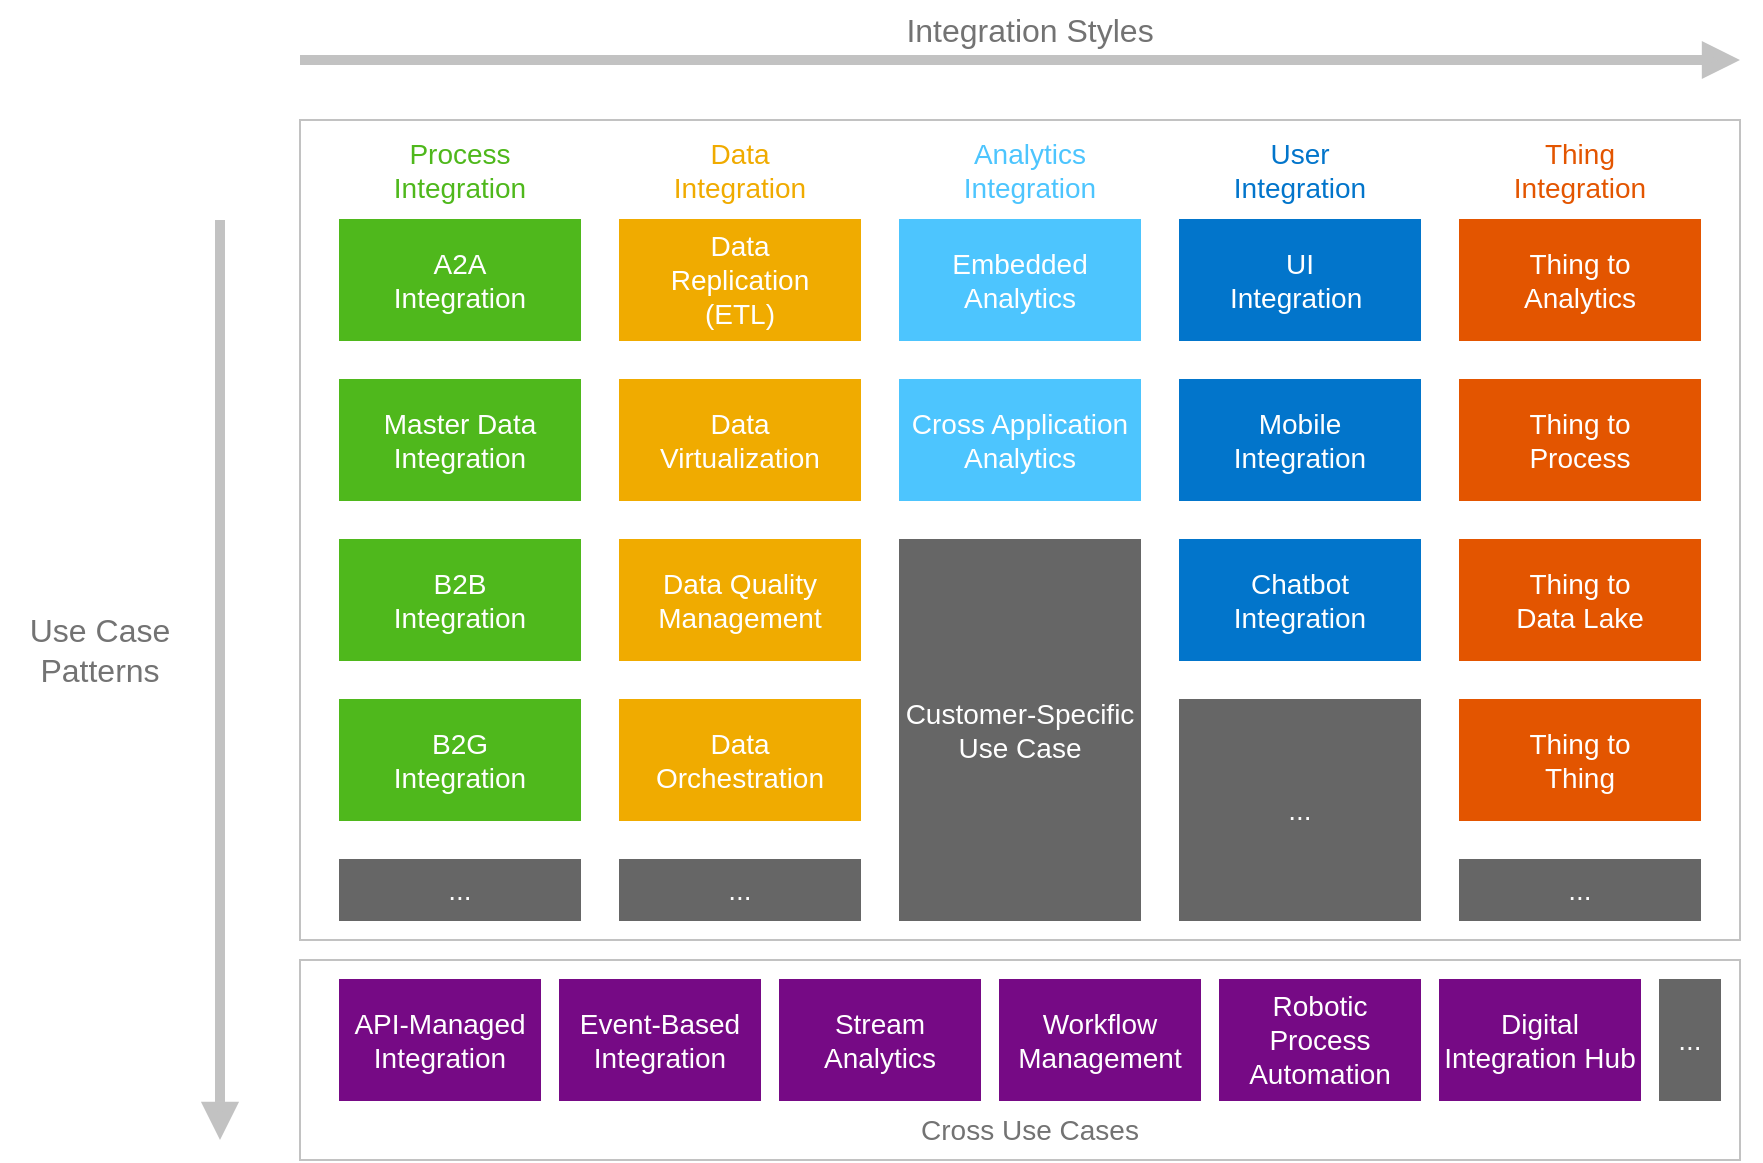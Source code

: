 <mxfile version="22.0.8" type="github">
  <diagram name="Page-1" id="HYyu_cSy8JmeBHL3JilJ">
    <mxGraphModel dx="906" dy="617" grid="1" gridSize="10" guides="1" tooltips="1" connect="1" arrows="1" fold="1" page="1" pageScale="1" pageWidth="827" pageHeight="1169" math="0" shadow="0">
      <root>
        <mxCell id="0" />
        <mxCell id="1" parent="0" />
        <mxCell id="9nHdFdvTk97s6JKvXVY3-1" value="" style="endArrow=block;html=1;rounded=0;strokeWidth=5;strokeColor=#C2C2C2;endFill=1;" edge="1" parent="1">
          <mxGeometry width="50" height="50" relative="1" as="geometry">
            <mxPoint x="160" y="50" as="sourcePoint" />
            <mxPoint x="880" y="50" as="targetPoint" />
          </mxGeometry>
        </mxCell>
        <mxCell id="9nHdFdvTk97s6JKvXVY3-2" value="" style="endArrow=block;html=1;rounded=0;strokeWidth=5;strokeColor=#C2C2C2;endFill=1;" edge="1" parent="1">
          <mxGeometry width="50" height="50" relative="1" as="geometry">
            <mxPoint x="120" y="130" as="sourcePoint" />
            <mxPoint x="120" y="590" as="targetPoint" />
          </mxGeometry>
        </mxCell>
        <mxCell id="9nHdFdvTk97s6JKvXVY3-3" value="Integration Styles" style="text;html=1;strokeColor=none;fillColor=none;align=center;verticalAlign=middle;whiteSpace=wrap;rounded=0;fontColor=#737373;fontSize=16;" vertex="1" parent="1">
          <mxGeometry x="410" y="20" width="230" height="30" as="geometry" />
        </mxCell>
        <mxCell id="9nHdFdvTk97s6JKvXVY3-4" value="Use Case&lt;br&gt;Patterns" style="text;html=1;strokeColor=none;fillColor=none;align=center;verticalAlign=middle;whiteSpace=wrap;rounded=0;fontColor=#737373;fontSize=16;" vertex="1" parent="1">
          <mxGeometry x="10" y="300" width="100" height="90" as="geometry" />
        </mxCell>
        <mxCell id="9nHdFdvTk97s6JKvXVY3-5" value="" style="rounded=0;whiteSpace=wrap;html=1;strokeColor=#C2C2C2;fontSize=14;" vertex="1" parent="1">
          <mxGeometry x="160" y="80" width="720" height="410" as="geometry" />
        </mxCell>
        <mxCell id="9nHdFdvTk97s6JKvXVY3-6" value="&lt;font style=&quot;font-size: 14px;&quot;&gt;A2A &lt;br style=&quot;font-size: 14px;&quot;&gt;Integration&lt;/font&gt;" style="rounded=0;whiteSpace=wrap;html=1;fontColor=#FFFFFF;fillColor=#4FB81C;strokeColor=#4FB81C;fontSize=14;" vertex="1" parent="1">
          <mxGeometry x="180" y="130" width="120" height="60" as="geometry" />
        </mxCell>
        <mxCell id="9nHdFdvTk97s6JKvXVY3-7" value="Process Integration" style="text;html=1;strokeColor=none;fillColor=none;align=center;verticalAlign=middle;whiteSpace=wrap;rounded=0;fontColor=#4FB81C;fontSize=14;" vertex="1" parent="1">
          <mxGeometry x="180" y="90" width="120" height="30" as="geometry" />
        </mxCell>
        <mxCell id="9nHdFdvTk97s6JKvXVY3-8" value="&lt;font style=&quot;font-size: 14px;&quot;&gt;Master Data Integration&lt;/font&gt;" style="rounded=0;whiteSpace=wrap;html=1;fontColor=#FFFFFF;fillColor=#4FB81C;strokeColor=#4FB81C;fontSize=14;" vertex="1" parent="1">
          <mxGeometry x="180" y="210" width="120" height="60" as="geometry" />
        </mxCell>
        <mxCell id="9nHdFdvTk97s6JKvXVY3-9" value="&lt;font style=&quot;font-size: 14px;&quot;&gt;B2B &lt;br style=&quot;font-size: 14px;&quot;&gt;Integration&lt;/font&gt;" style="rounded=0;whiteSpace=wrap;html=1;fontColor=#FFFFFF;fillColor=#4FB81C;strokeColor=#4FB81C;fontSize=14;" vertex="1" parent="1">
          <mxGeometry x="180" y="290" width="120" height="60" as="geometry" />
        </mxCell>
        <mxCell id="9nHdFdvTk97s6JKvXVY3-10" value="&lt;font style=&quot;font-size: 14px;&quot;&gt;B2G&lt;br style=&quot;font-size: 14px;&quot;&gt;Integration&lt;/font&gt;" style="rounded=0;whiteSpace=wrap;html=1;fontColor=#FFFFFF;fillColor=#4FB81C;strokeColor=#4FB81C;fontSize=14;" vertex="1" parent="1">
          <mxGeometry x="180" y="370" width="120" height="60" as="geometry" />
        </mxCell>
        <mxCell id="9nHdFdvTk97s6JKvXVY3-11" value="&lt;span style=&quot;font-size: 14px;&quot;&gt;...&lt;/span&gt;" style="rounded=0;whiteSpace=wrap;html=1;fontColor=#FFFFFF;fillColor=#666666;strokeColor=#666666;" vertex="1" parent="1">
          <mxGeometry x="180" y="450" width="120" height="30" as="geometry" />
        </mxCell>
        <mxCell id="9nHdFdvTk97s6JKvXVY3-12" value="" style="rounded=0;whiteSpace=wrap;html=1;strokeColor=#C2C2C2;" vertex="1" parent="1">
          <mxGeometry x="160" y="500" width="720" height="100" as="geometry" />
        </mxCell>
        <mxCell id="9nHdFdvTk97s6JKvXVY3-13" value="&lt;span style=&quot;font-size: 14px;&quot;&gt;Data &lt;br style=&quot;font-size: 14px;&quot;&gt;Replication &lt;br style=&quot;font-size: 14px;&quot;&gt;(ETL)&lt;/span&gt;" style="rounded=0;whiteSpace=wrap;html=1;fontColor=#FFFFFF;fillColor=#F0AB00;strokeColor=#F0AB00;fontSize=14;" vertex="1" parent="1">
          <mxGeometry x="320" y="130" width="120" height="60" as="geometry" />
        </mxCell>
        <mxCell id="9nHdFdvTk97s6JKvXVY3-14" value="Data &lt;br&gt;Integration" style="text;html=1;strokeColor=none;fillColor=none;align=center;verticalAlign=middle;whiteSpace=wrap;rounded=0;fontColor=#F0AB00;fontSize=14;" vertex="1" parent="1">
          <mxGeometry x="320" y="90" width="120" height="30" as="geometry" />
        </mxCell>
        <mxCell id="9nHdFdvTk97s6JKvXVY3-15" value="&lt;font style=&quot;font-size: 14px;&quot;&gt;Data &lt;br style=&quot;font-size: 14px;&quot;&gt;Virtualization&lt;/font&gt;" style="rounded=0;whiteSpace=wrap;html=1;fontColor=#FFFFFF;fillColor=#F0AB00;strokeColor=#F0AB00;fontSize=14;" vertex="1" parent="1">
          <mxGeometry x="320" y="210" width="120" height="60" as="geometry" />
        </mxCell>
        <mxCell id="9nHdFdvTk97s6JKvXVY3-16" value="&lt;span style=&quot;font-size: 14px;&quot;&gt;Data Quality Management&lt;/span&gt;" style="rounded=0;whiteSpace=wrap;html=1;fontColor=#FFFFFF;fillColor=#F0AB00;strokeColor=#F0AB00;fontSize=14;" vertex="1" parent="1">
          <mxGeometry x="320" y="290" width="120" height="60" as="geometry" />
        </mxCell>
        <mxCell id="9nHdFdvTk97s6JKvXVY3-17" value="&lt;span style=&quot;font-size: 14px;&quot;&gt;Data &lt;br style=&quot;font-size: 14px;&quot;&gt;Orchestration&lt;/span&gt;" style="rounded=0;whiteSpace=wrap;html=1;fontColor=#FFFFFF;fillColor=#F0AB00;strokeColor=#F0AB00;fontSize=14;" vertex="1" parent="1">
          <mxGeometry x="320" y="370" width="120" height="60" as="geometry" />
        </mxCell>
        <mxCell id="9nHdFdvTk97s6JKvXVY3-18" value="&lt;span style=&quot;font-size: 14px;&quot;&gt;...&lt;/span&gt;" style="rounded=0;whiteSpace=wrap;html=1;fontColor=#FFFFFF;fillColor=#666666;strokeColor=#666666;" vertex="1" parent="1">
          <mxGeometry x="320" y="450" width="120" height="30" as="geometry" />
        </mxCell>
        <mxCell id="9nHdFdvTk97s6JKvXVY3-19" value="&lt;span style=&quot;font-size: 14px;&quot;&gt;Thing to &lt;br style=&quot;font-size: 14px;&quot;&gt;Analytics&lt;/span&gt;" style="rounded=0;whiteSpace=wrap;html=1;fontColor=#FFFFFF;fillColor=#E35500;strokeColor=#E35500;fontSize=14;" vertex="1" parent="1">
          <mxGeometry x="740" y="130" width="120" height="60" as="geometry" />
        </mxCell>
        <mxCell id="9nHdFdvTk97s6JKvXVY3-20" value="Thing&lt;br&gt;Integration" style="text;html=1;strokeColor=none;fillColor=none;align=center;verticalAlign=middle;whiteSpace=wrap;rounded=0;fontColor=#E35500;fontSize=14;" vertex="1" parent="1">
          <mxGeometry x="740" y="90" width="120" height="30" as="geometry" />
        </mxCell>
        <mxCell id="9nHdFdvTk97s6JKvXVY3-21" value="Thing to&lt;br style=&quot;border-color: var(--border-color); font-size: 14px;&quot;&gt;&lt;span style=&quot;font-size: 14px;&quot;&gt;Process&lt;/span&gt;" style="rounded=0;whiteSpace=wrap;html=1;fontColor=#FFFFFF;fillColor=#E35500;strokeColor=#E35500;fontSize=14;" vertex="1" parent="1">
          <mxGeometry x="740" y="210" width="120" height="60" as="geometry" />
        </mxCell>
        <mxCell id="9nHdFdvTk97s6JKvXVY3-22" value="&lt;span style=&quot;font-size: 14px;&quot;&gt;Thing to &lt;br style=&quot;font-size: 14px;&quot;&gt;Data Lake&lt;/span&gt;" style="rounded=0;whiteSpace=wrap;html=1;fontColor=#FFFFFF;fillColor=#E35500;strokeColor=#E35500;fontSize=14;" vertex="1" parent="1">
          <mxGeometry x="740" y="290" width="120" height="60" as="geometry" />
        </mxCell>
        <mxCell id="9nHdFdvTk97s6JKvXVY3-23" value="&lt;span style=&quot;font-size: 14px;&quot;&gt;Thing to &lt;br style=&quot;font-size: 14px;&quot;&gt;Thing&lt;/span&gt;" style="rounded=0;whiteSpace=wrap;html=1;fontColor=#FFFFFF;fillColor=#E35500;strokeColor=#E35500;fontSize=14;" vertex="1" parent="1">
          <mxGeometry x="740" y="370" width="120" height="60" as="geometry" />
        </mxCell>
        <mxCell id="9nHdFdvTk97s6JKvXVY3-24" value="&lt;span style=&quot;font-size: 14px;&quot;&gt;...&lt;/span&gt;" style="rounded=0;whiteSpace=wrap;html=1;fontColor=#FFFFFF;fillColor=#666666;strokeColor=#666666;" vertex="1" parent="1">
          <mxGeometry x="740" y="450" width="120" height="30" as="geometry" />
        </mxCell>
        <mxCell id="9nHdFdvTk97s6JKvXVY3-25" value="&lt;div&gt;Embedded Analytics&lt;/div&gt;" style="rounded=0;whiteSpace=wrap;html=1;fontColor=#FFFFFF;fillColor=#4DC5FE;strokeColor=#4DC5FE;fontSize=14;" vertex="1" parent="1">
          <mxGeometry x="460" y="130" width="120" height="60" as="geometry" />
        </mxCell>
        <mxCell id="9nHdFdvTk97s6JKvXVY3-26" value="Analytics&lt;br&gt;Integration" style="text;html=1;strokeColor=none;fillColor=none;align=center;verticalAlign=middle;whiteSpace=wrap;rounded=0;fontColor=#4DC5FE;fontSize=14;" vertex="1" parent="1">
          <mxGeometry x="465" y="90" width="120" height="30" as="geometry" />
        </mxCell>
        <mxCell id="9nHdFdvTk97s6JKvXVY3-27" value="&lt;div&gt;Cross Application Analytics&lt;/div&gt;" style="rounded=0;whiteSpace=wrap;html=1;fontColor=#FFFFFF;fillColor=#4DC5FE;strokeColor=#4DC5FE;fontSize=14;" vertex="1" parent="1">
          <mxGeometry x="460" y="210" width="120" height="60" as="geometry" />
        </mxCell>
        <mxCell id="9nHdFdvTk97s6JKvXVY3-28" value="&lt;div&gt;UI&lt;br&gt;Integration&amp;nbsp;&lt;/div&gt;" style="rounded=0;whiteSpace=wrap;html=1;fontColor=#FFFFFF;fillColor=#0275CB;strokeColor=#0275CB;fontSize=14;" vertex="1" parent="1">
          <mxGeometry x="600" y="130" width="120" height="60" as="geometry" />
        </mxCell>
        <mxCell id="9nHdFdvTk97s6JKvXVY3-29" value="User&lt;br&gt;Integration" style="text;html=1;strokeColor=none;fillColor=none;align=center;verticalAlign=middle;whiteSpace=wrap;rounded=0;fontColor=#0275CB;fontSize=14;" vertex="1" parent="1">
          <mxGeometry x="600" y="90" width="120" height="30" as="geometry" />
        </mxCell>
        <mxCell id="9nHdFdvTk97s6JKvXVY3-30" value="&lt;div&gt;Mobile&lt;br&gt;Integration&lt;/div&gt;" style="rounded=0;whiteSpace=wrap;html=1;fontColor=#FFFFFF;fillColor=#0275CB;strokeColor=#0275CB;fontSize=14;" vertex="1" parent="1">
          <mxGeometry x="600" y="210" width="120" height="60" as="geometry" />
        </mxCell>
        <mxCell id="9nHdFdvTk97s6JKvXVY3-31" value="&lt;div&gt;Chatbot&lt;br&gt;Integration&lt;/div&gt;" style="rounded=0;whiteSpace=wrap;html=1;fontColor=#FFFFFF;fillColor=#0275CB;strokeColor=#0275CB;fontSize=14;" vertex="1" parent="1">
          <mxGeometry x="600" y="290" width="120" height="60" as="geometry" />
        </mxCell>
        <mxCell id="9nHdFdvTk97s6JKvXVY3-32" value="&lt;span style=&quot;font-size: 14px;&quot;&gt;...&lt;/span&gt;" style="rounded=0;whiteSpace=wrap;html=1;fontColor=#FFFFFF;fillColor=#666666;strokeColor=#666666;" vertex="1" parent="1">
          <mxGeometry x="600" y="370" width="120" height="110" as="geometry" />
        </mxCell>
        <mxCell id="9nHdFdvTk97s6JKvXVY3-33" value="&lt;div style=&quot;font-size: 14px;&quot;&gt;Customer-Specific Use Case&lt;/div&gt;" style="rounded=0;whiteSpace=wrap;html=1;fontColor=#FFFFFF;fillColor=#666666;strokeColor=#666666;fontSize=14;" vertex="1" parent="1">
          <mxGeometry x="460" y="290" width="120" height="190" as="geometry" />
        </mxCell>
        <mxCell id="9nHdFdvTk97s6JKvXVY3-34" value="&lt;div&gt;API-Managed Integration&lt;/div&gt;" style="rounded=0;whiteSpace=wrap;html=1;fontColor=#FFFFFF;fillColor=#760A85;strokeColor=#760A85;fontSize=14;" vertex="1" parent="1">
          <mxGeometry x="180" y="510" width="100" height="60" as="geometry" />
        </mxCell>
        <mxCell id="9nHdFdvTk97s6JKvXVY3-35" value="Cross Use Cases" style="text;html=1;strokeColor=none;fillColor=none;align=center;verticalAlign=middle;whiteSpace=wrap;rounded=0;fontColor=#737373;fontSize=14;" vertex="1" parent="1">
          <mxGeometry x="410" y="570" width="230" height="30" as="geometry" />
        </mxCell>
        <mxCell id="9nHdFdvTk97s6JKvXVY3-36" value="&lt;div&gt;Event-Based Integration&lt;/div&gt;" style="rounded=0;whiteSpace=wrap;html=1;fontColor=#FFFFFF;fillColor=#760A85;strokeColor=#760A85;fontSize=14;" vertex="1" parent="1">
          <mxGeometry x="290" y="510" width="100" height="60" as="geometry" />
        </mxCell>
        <mxCell id="9nHdFdvTk97s6JKvXVY3-37" value="&lt;div&gt;Stream Analytics&lt;/div&gt;" style="rounded=0;whiteSpace=wrap;html=1;fontColor=#FFFFFF;fillColor=#760A85;strokeColor=#760A85;fontSize=14;" vertex="1" parent="1">
          <mxGeometry x="400" y="510" width="100" height="60" as="geometry" />
        </mxCell>
        <mxCell id="9nHdFdvTk97s6JKvXVY3-38" value="&lt;div&gt;Workflow Management&lt;/div&gt;" style="rounded=0;whiteSpace=wrap;html=1;fontColor=#FFFFFF;fillColor=#760A85;strokeColor=#760A85;fontSize=14;" vertex="1" parent="1">
          <mxGeometry x="510" y="510" width="100" height="60" as="geometry" />
        </mxCell>
        <mxCell id="9nHdFdvTk97s6JKvXVY3-39" value="&lt;div&gt;Robotic Process Automation&lt;/div&gt;" style="rounded=0;whiteSpace=wrap;html=1;fontColor=#FFFFFF;fillColor=#760A85;strokeColor=#760A85;fontSize=14;" vertex="1" parent="1">
          <mxGeometry x="620" y="510" width="100" height="60" as="geometry" />
        </mxCell>
        <mxCell id="9nHdFdvTk97s6JKvXVY3-40" value="&lt;div&gt;Digital Integration Hub&lt;/div&gt;" style="rounded=0;whiteSpace=wrap;html=1;fontColor=#FFFFFF;fillColor=#760A85;strokeColor=#760A85;fontSize=14;" vertex="1" parent="1">
          <mxGeometry x="730" y="510" width="100" height="60" as="geometry" />
        </mxCell>
        <mxCell id="9nHdFdvTk97s6JKvXVY3-41" value="&lt;span style=&quot;font-size: 14px;&quot;&gt;...&lt;/span&gt;" style="rounded=0;whiteSpace=wrap;html=1;fontColor=#FFFFFF;fillColor=#666666;strokeColor=#666666;" vertex="1" parent="1">
          <mxGeometry x="840" y="510" width="30" height="60" as="geometry" />
        </mxCell>
      </root>
    </mxGraphModel>
  </diagram>
</mxfile>
